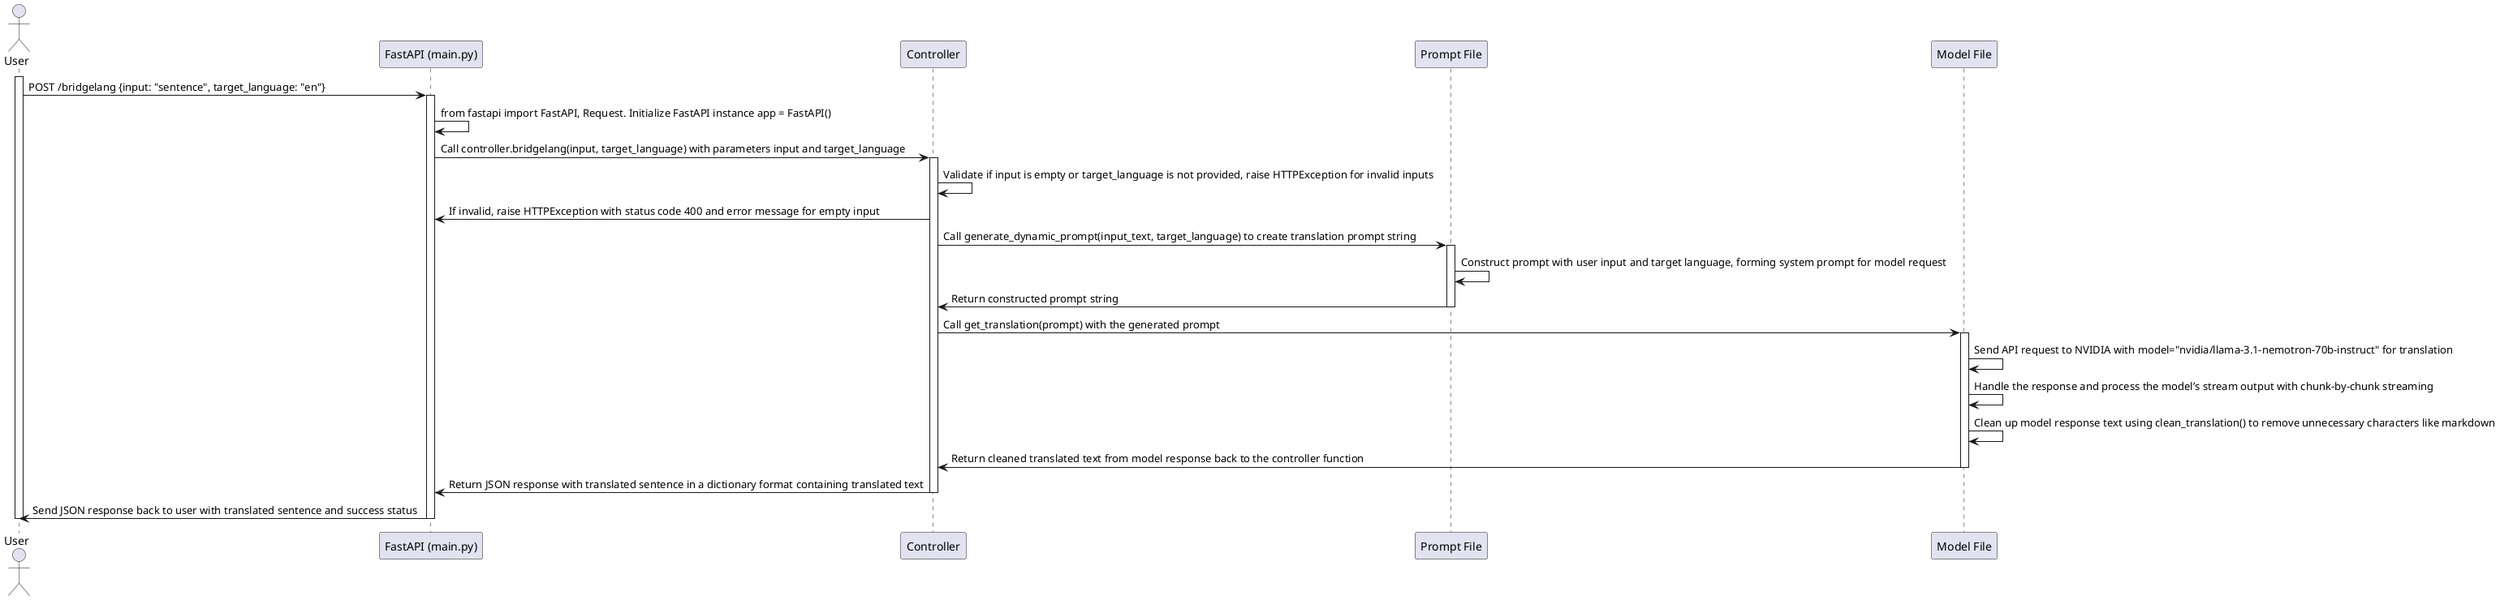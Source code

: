 @startuml BridgeLang
actor User as U
participant "FastAPI (main.py)" as F
participant "Controller" as C
participant "Prompt File" as P
participant "Model File" as M

' User sends input to FastAPI
activate U
U -> F : POST /bridgelang {input: "sentence", target_language: "en"} 
activate F

' FastAPI sets up app, routes to controller function
F -> F : from fastapi import FastAPI, Request. Initialize FastAPI instance app = FastAPI()
F -> C : Call controller.bridgelang(input, target_language) with parameters input and target_language
activate C

' Controller validates input and target_language
C -> C : Validate if input is empty or target_language is not provided, raise HTTPException for invalid inputs
C -> F : If invalid, raise HTTPException with status code 400 and error message for empty input

' Controller generates system prompt based on input and target_language
C -> P : Call generate_dynamic_prompt(input_text, target_language) to create translation prompt string
activate P
P -> P : Construct prompt with user input and target language, forming system prompt for model request
P -> C : Return constructed prompt string
deactivate P

' Controller calls model with prompt to get the translation
C -> M : Call get_translation(prompt) with the generated prompt

activate M

' Model file sends request to NVIDIA model API for translation
M -> M : Send API request to NVIDIA with model="nvidia/llama-3.1-nemotron-70b-instruct" for translation
M -> M : Handle the response and process the model’s stream output with chunk-by-chunk streaming
M -> M : Clean up model response text using clean_translation() to remove unnecessary characters like markdown
' Return translated sentence to controller
M -> C : Return cleaned translated text from model response back to the controller function
deactivate M

' Controller sends final response back to FastAPI
C -> F : Return JSON response with translated sentence in a dictionary format containing translated text
deactivate C

' FastAPI returns response to user
F -> U : Send JSON response back to user with translated sentence and success status
deactivate F
deactivate U

@enduml
